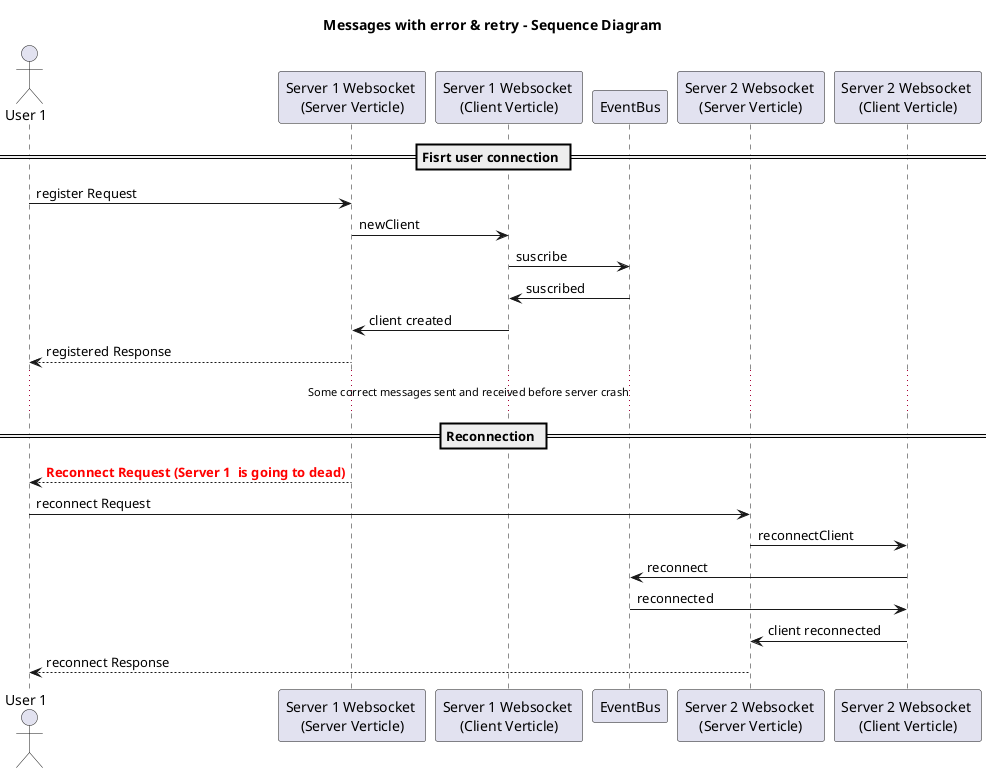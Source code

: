 @startuml

title "Messages with error & retry - Sequence Diagram"

actor "User 1"
participant "Server 1 Websocket \n(Server Verticle)"
participant "Server 1 Websocket \n(Client Verticle)"
participant "EventBus"

== Fisrt user connection ==

"User 1" -> "Server 1 Websocket \n(Server Verticle)" : register Request
"Server 1 Websocket \n(Server Verticle)" -> "Server 1 Websocket \n(Client Verticle)" : newClient
"Server 1 Websocket \n(Client Verticle)" -> "EventBus" : suscribe
"EventBus" -> "Server 1 Websocket \n(Client Verticle)" : suscribed
"Server 1 Websocket \n(Client Verticle)" -> "Server 1 Websocket \n(Server Verticle)" : client created
"User 1" <-- "Server 1 Websocket \n(Server Verticle)" : registered Response

... Some correct messages sent and received before server crash ...

== Reconnection ==

"User 1" <-- "Server 1 Websocket \n(Server Verticle)" : <font color=red><b>Reconnect Request (Server 1  is going to dead)

"User 1" -> "Server 2 Websocket \n(Server Verticle)" : reconnect Request
"Server 2 Websocket \n(Server Verticle)" -> "Server 2 Websocket \n(Client Verticle)" : reconnectClient
"Server 2 Websocket \n(Client Verticle)" -> "EventBus" : reconnect
"EventBus" -> "Server 2 Websocket \n(Client Verticle)" : reconnected
"Server 2 Websocket \n(Client Verticle)" -> "Server 2 Websocket \n(Server Verticle)" : client reconnected
"User 1" <-- "Server 2 Websocket \n(Server Verticle)" : reconnect Response

@enduml
